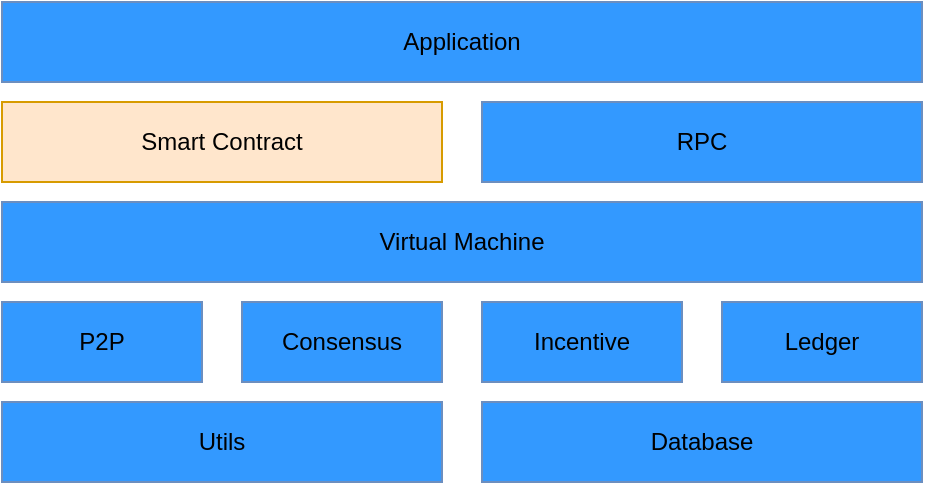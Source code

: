 <mxfile version="16.4.7" type="github">
  <diagram id="0hY6PGOOV5obfQBKM8x1" name="SmartContract">
    <mxGraphModel dx="780" dy="1104" grid="0" gridSize="10" guides="1" tooltips="1" connect="1" arrows="1" fold="1" page="1" pageScale="1" pageWidth="850" pageHeight="1100" math="0" shadow="0">
      <root>
        <mxCell id="0" />
        <mxCell id="1" parent="0" />
        <mxCell id="LoLLh_Nv510_iAxGr4aH-1" value="Utils" style="rounded=0;whiteSpace=wrap;html=1;fillColor=#3399FF;strokeColor=#6c8ebf;" vertex="1" parent="1">
          <mxGeometry x="260" y="530" width="220" height="40" as="geometry" />
        </mxCell>
        <mxCell id="LoLLh_Nv510_iAxGr4aH-2" value="Database" style="rounded=0;whiteSpace=wrap;html=1;fillColor=#3399FF;strokeColor=#6c8ebf;" vertex="1" parent="1">
          <mxGeometry x="500" y="530" width="220" height="40" as="geometry" />
        </mxCell>
        <mxCell id="LoLLh_Nv510_iAxGr4aH-3" value="P2P" style="rounded=0;whiteSpace=wrap;html=1;fillColor=#3399FF;strokeColor=#6c8ebf;" vertex="1" parent="1">
          <mxGeometry x="260" y="480" width="100" height="40" as="geometry" />
        </mxCell>
        <mxCell id="LoLLh_Nv510_iAxGr4aH-5" value="Incentive" style="rounded=0;whiteSpace=wrap;html=1;fillColor=#3399FF;strokeColor=#6c8ebf;" vertex="1" parent="1">
          <mxGeometry x="500" y="480" width="100" height="40" as="geometry" />
        </mxCell>
        <mxCell id="LoLLh_Nv510_iAxGr4aH-6" value="Consensus" style="rounded=0;whiteSpace=wrap;html=1;fillColor=#3399FF;strokeColor=#6c8ebf;" vertex="1" parent="1">
          <mxGeometry x="380" y="480" width="100" height="40" as="geometry" />
        </mxCell>
        <mxCell id="LoLLh_Nv510_iAxGr4aH-7" value="Ledger" style="rounded=0;whiteSpace=wrap;html=1;fillColor=#3399FF;strokeColor=#6c8ebf;" vertex="1" parent="1">
          <mxGeometry x="620" y="480" width="100" height="40" as="geometry" />
        </mxCell>
        <mxCell id="LoLLh_Nv510_iAxGr4aH-8" value="Virtual Machine" style="rounded=0;whiteSpace=wrap;html=1;fillColor=#3399FF;strokeColor=#6c8ebf;" vertex="1" parent="1">
          <mxGeometry x="260" y="430" width="460" height="40" as="geometry" />
        </mxCell>
        <mxCell id="LoLLh_Nv510_iAxGr4aH-9" value="Smart Contract" style="rounded=0;whiteSpace=wrap;html=1;fillColor=#ffe6cc;strokeColor=#d79b00;" vertex="1" parent="1">
          <mxGeometry x="260" y="380" width="220" height="40" as="geometry" />
        </mxCell>
        <mxCell id="LoLLh_Nv510_iAxGr4aH-10" value="RPC" style="rounded=0;whiteSpace=wrap;html=1;fillColor=#3399FF;strokeColor=#6c8ebf;" vertex="1" parent="1">
          <mxGeometry x="500" y="380" width="220" height="40" as="geometry" />
        </mxCell>
        <mxCell id="LoLLh_Nv510_iAxGr4aH-11" value="Application" style="rounded=0;whiteSpace=wrap;html=1;fillColor=#3399FF;strokeColor=#6c8ebf;" vertex="1" parent="1">
          <mxGeometry x="260" y="330" width="460" height="40" as="geometry" />
        </mxCell>
      </root>
    </mxGraphModel>
  </diagram>
</mxfile>

